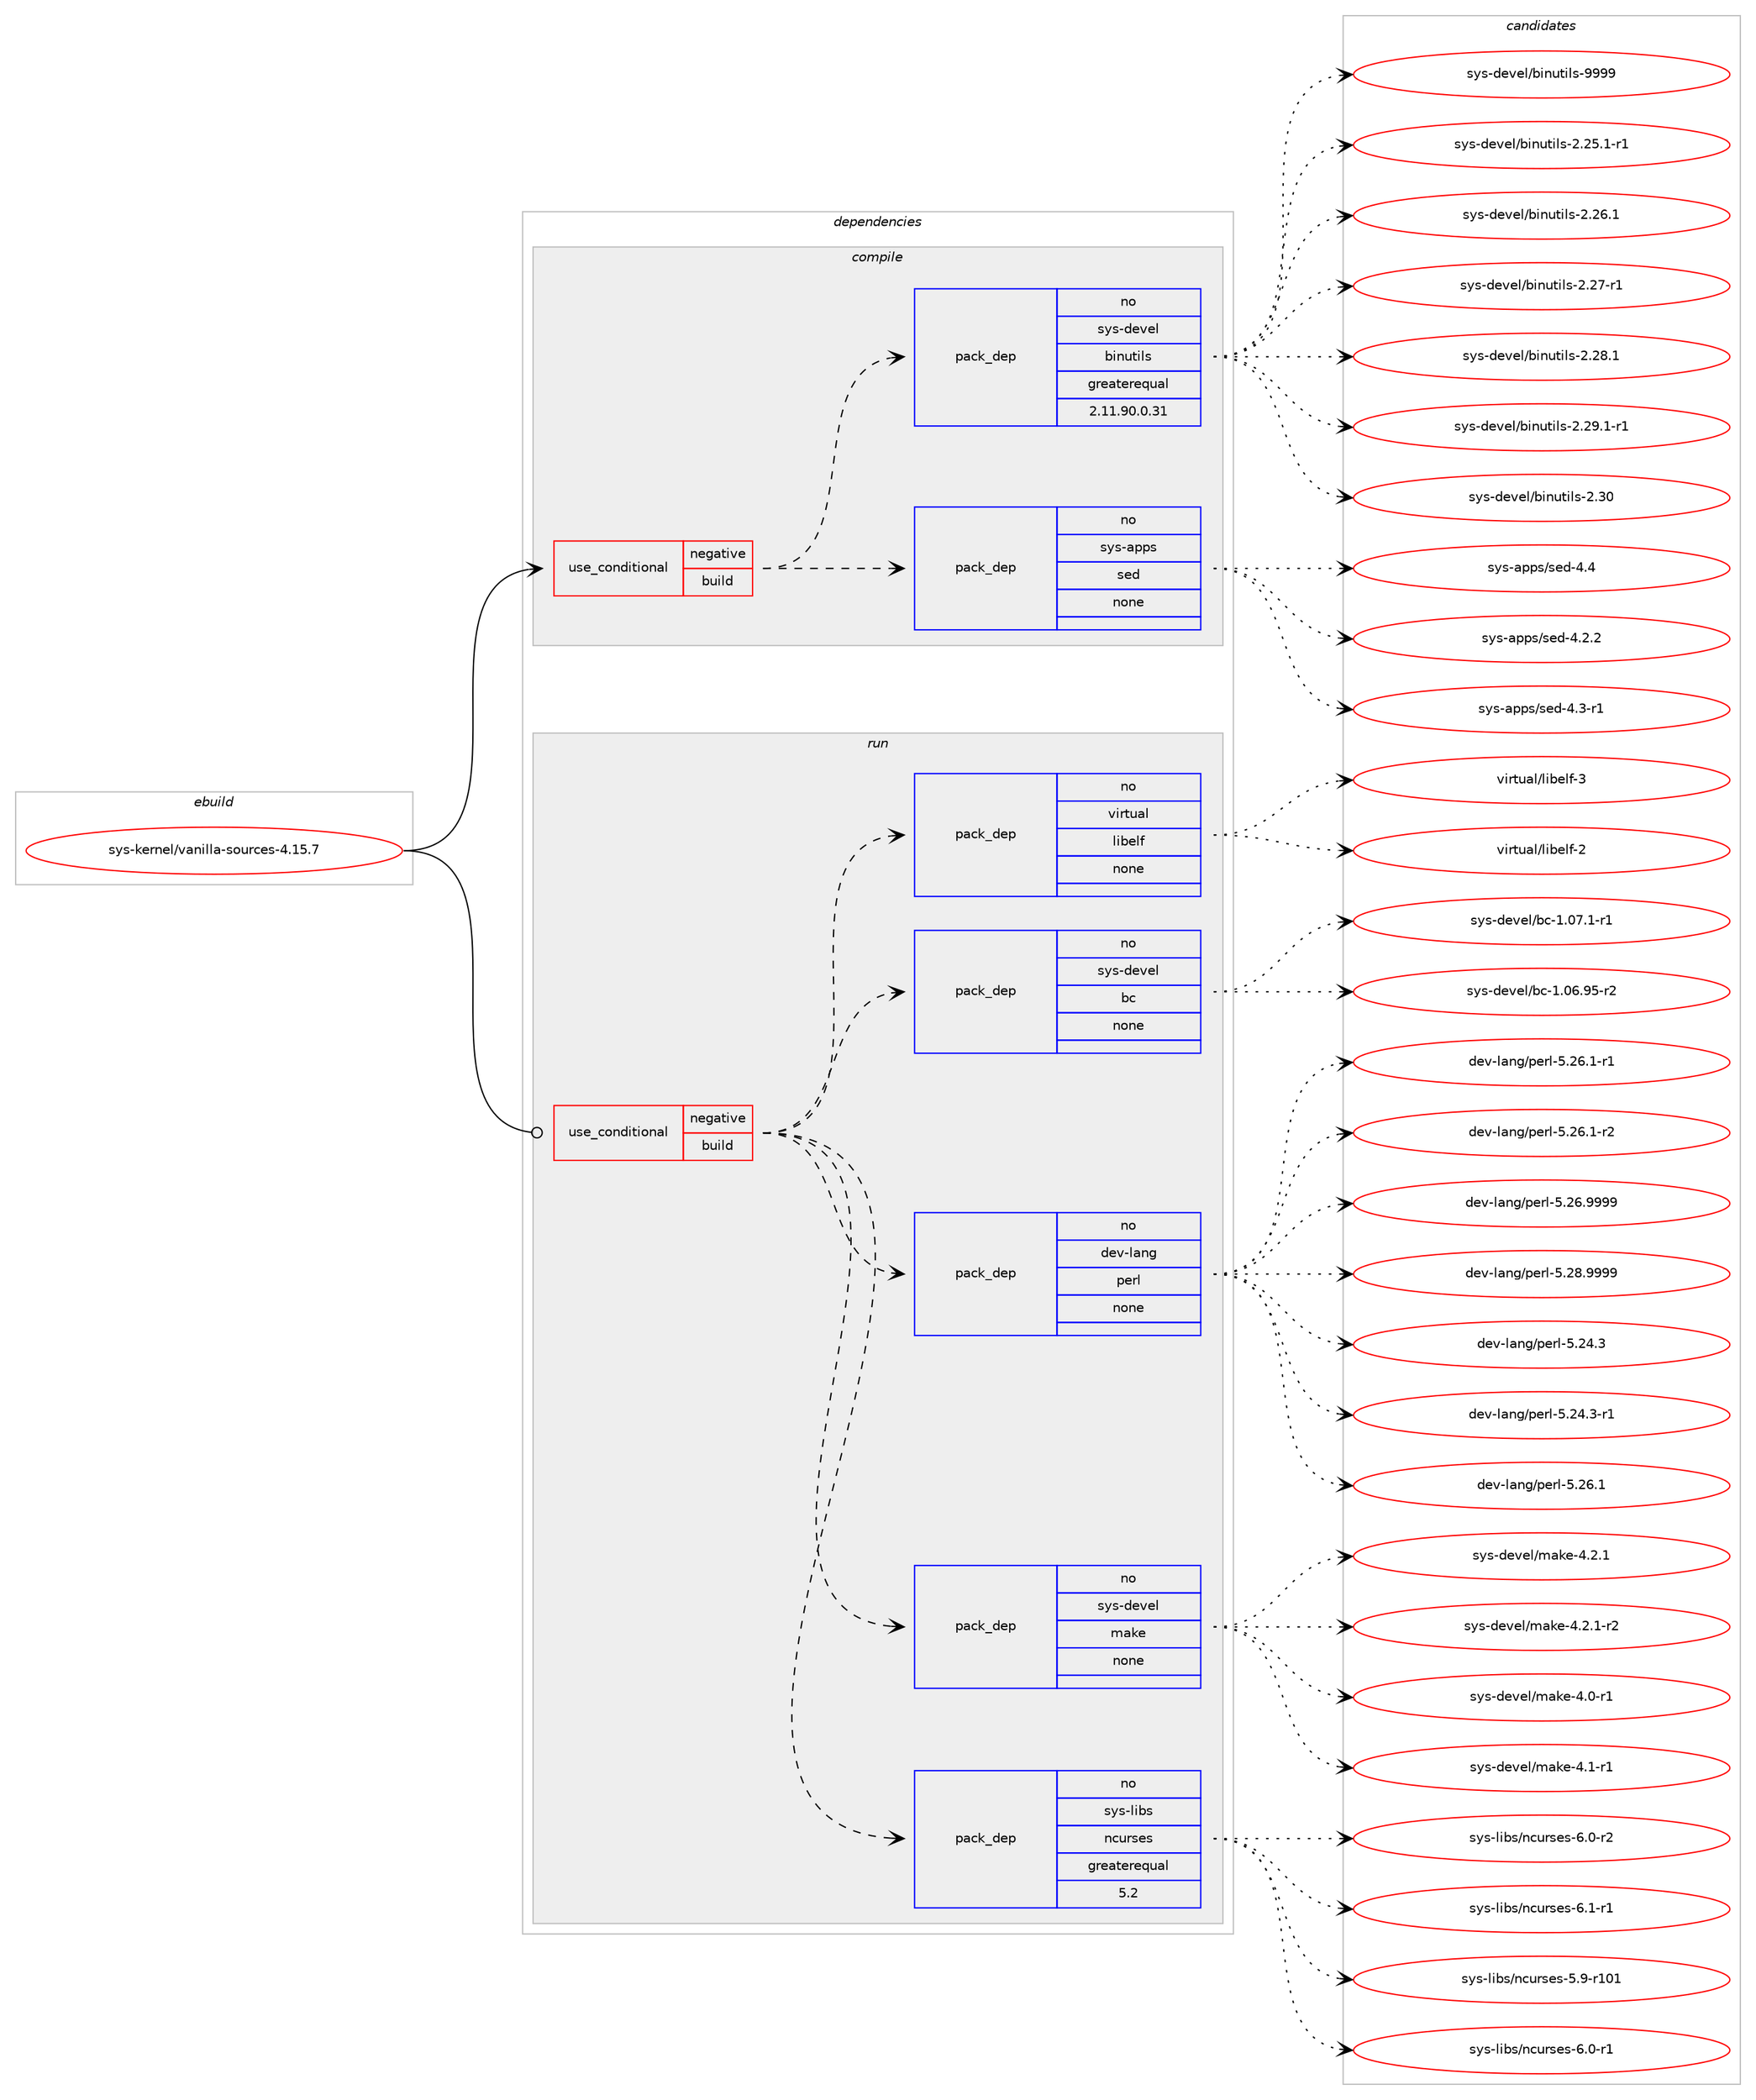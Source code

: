 digraph prolog {

# *************
# Graph options
# *************

newrank=true;
concentrate=true;
compound=true;
graph [rankdir=LR,fontname=Helvetica,fontsize=10,ranksep=1.5];#, ranksep=2.5, nodesep=0.2];
edge  [arrowhead=vee];
node  [fontname=Helvetica,fontsize=10];

# **********
# The ebuild
# **********

subgraph cluster_leftcol {
color=gray;
rank=same;
label=<<i>ebuild</i>>;
id [label="sys-kernel/vanilla-sources-4.15.7", color=red, width=4, href="../sys-kernel/vanilla-sources-4.15.7.svg"];
}

# ****************
# The dependencies
# ****************

subgraph cluster_midcol {
color=gray;
label=<<i>dependencies</i>>;
subgraph cluster_compile {
fillcolor="#eeeeee";
style=filled;
label=<<i>compile</i>>;
subgraph cond1089 {
dependency8523 [label=<<TABLE BORDER="0" CELLBORDER="1" CELLSPACING="0" CELLPADDING="4"><TR><TD ROWSPAN="3" CELLPADDING="10">use_conditional</TD></TR><TR><TD>negative</TD></TR><TR><TD>build</TD></TR></TABLE>>, shape=none, color=red];
subgraph pack7365 {
dependency8524 [label=<<TABLE BORDER="0" CELLBORDER="1" CELLSPACING="0" CELLPADDING="4" WIDTH="220"><TR><TD ROWSPAN="6" CELLPADDING="30">pack_dep</TD></TR><TR><TD WIDTH="110">no</TD></TR><TR><TD>sys-apps</TD></TR><TR><TD>sed</TD></TR><TR><TD>none</TD></TR><TR><TD></TD></TR></TABLE>>, shape=none, color=blue];
}
dependency8523:e -> dependency8524:w [weight=20,style="dashed",arrowhead="vee"];
subgraph pack7366 {
dependency8525 [label=<<TABLE BORDER="0" CELLBORDER="1" CELLSPACING="0" CELLPADDING="4" WIDTH="220"><TR><TD ROWSPAN="6" CELLPADDING="30">pack_dep</TD></TR><TR><TD WIDTH="110">no</TD></TR><TR><TD>sys-devel</TD></TR><TR><TD>binutils</TD></TR><TR><TD>greaterequal</TD></TR><TR><TD>2.11.90.0.31</TD></TR></TABLE>>, shape=none, color=blue];
}
dependency8523:e -> dependency8525:w [weight=20,style="dashed",arrowhead="vee"];
}
id:e -> dependency8523:w [weight=20,style="solid",arrowhead="vee"];
}
subgraph cluster_compileandrun {
fillcolor="#eeeeee";
style=filled;
label=<<i>compile and run</i>>;
}
subgraph cluster_run {
fillcolor="#eeeeee";
style=filled;
label=<<i>run</i>>;
subgraph cond1090 {
dependency8526 [label=<<TABLE BORDER="0" CELLBORDER="1" CELLSPACING="0" CELLPADDING="4"><TR><TD ROWSPAN="3" CELLPADDING="10">use_conditional</TD></TR><TR><TD>negative</TD></TR><TR><TD>build</TD></TR></TABLE>>, shape=none, color=red];
subgraph pack7367 {
dependency8527 [label=<<TABLE BORDER="0" CELLBORDER="1" CELLSPACING="0" CELLPADDING="4" WIDTH="220"><TR><TD ROWSPAN="6" CELLPADDING="30">pack_dep</TD></TR><TR><TD WIDTH="110">no</TD></TR><TR><TD>sys-libs</TD></TR><TR><TD>ncurses</TD></TR><TR><TD>greaterequal</TD></TR><TR><TD>5.2</TD></TR></TABLE>>, shape=none, color=blue];
}
dependency8526:e -> dependency8527:w [weight=20,style="dashed",arrowhead="vee"];
subgraph pack7368 {
dependency8528 [label=<<TABLE BORDER="0" CELLBORDER="1" CELLSPACING="0" CELLPADDING="4" WIDTH="220"><TR><TD ROWSPAN="6" CELLPADDING="30">pack_dep</TD></TR><TR><TD WIDTH="110">no</TD></TR><TR><TD>sys-devel</TD></TR><TR><TD>make</TD></TR><TR><TD>none</TD></TR><TR><TD></TD></TR></TABLE>>, shape=none, color=blue];
}
dependency8526:e -> dependency8528:w [weight=20,style="dashed",arrowhead="vee"];
subgraph pack7369 {
dependency8529 [label=<<TABLE BORDER="0" CELLBORDER="1" CELLSPACING="0" CELLPADDING="4" WIDTH="220"><TR><TD ROWSPAN="6" CELLPADDING="30">pack_dep</TD></TR><TR><TD WIDTH="110">no</TD></TR><TR><TD>dev-lang</TD></TR><TR><TD>perl</TD></TR><TR><TD>none</TD></TR><TR><TD></TD></TR></TABLE>>, shape=none, color=blue];
}
dependency8526:e -> dependency8529:w [weight=20,style="dashed",arrowhead="vee"];
subgraph pack7370 {
dependency8530 [label=<<TABLE BORDER="0" CELLBORDER="1" CELLSPACING="0" CELLPADDING="4" WIDTH="220"><TR><TD ROWSPAN="6" CELLPADDING="30">pack_dep</TD></TR><TR><TD WIDTH="110">no</TD></TR><TR><TD>sys-devel</TD></TR><TR><TD>bc</TD></TR><TR><TD>none</TD></TR><TR><TD></TD></TR></TABLE>>, shape=none, color=blue];
}
dependency8526:e -> dependency8530:w [weight=20,style="dashed",arrowhead="vee"];
subgraph pack7371 {
dependency8531 [label=<<TABLE BORDER="0" CELLBORDER="1" CELLSPACING="0" CELLPADDING="4" WIDTH="220"><TR><TD ROWSPAN="6" CELLPADDING="30">pack_dep</TD></TR><TR><TD WIDTH="110">no</TD></TR><TR><TD>virtual</TD></TR><TR><TD>libelf</TD></TR><TR><TD>none</TD></TR><TR><TD></TD></TR></TABLE>>, shape=none, color=blue];
}
dependency8526:e -> dependency8531:w [weight=20,style="dashed",arrowhead="vee"];
}
id:e -> dependency8526:w [weight=20,style="solid",arrowhead="odot"];
}
}

# **************
# The candidates
# **************

subgraph cluster_choices {
rank=same;
color=gray;
label=<<i>candidates</i>>;

subgraph choice7365 {
color=black;
nodesep=1;
choice115121115459711211211547115101100455246504650 [label="sys-apps/sed-4.2.2", color=red, width=4,href="../sys-apps/sed-4.2.2.svg"];
choice115121115459711211211547115101100455246514511449 [label="sys-apps/sed-4.3-r1", color=red, width=4,href="../sys-apps/sed-4.3-r1.svg"];
choice11512111545971121121154711510110045524652 [label="sys-apps/sed-4.4", color=red, width=4,href="../sys-apps/sed-4.4.svg"];
dependency8524:e -> choice115121115459711211211547115101100455246504650:w [style=dotted,weight="100"];
dependency8524:e -> choice115121115459711211211547115101100455246514511449:w [style=dotted,weight="100"];
dependency8524:e -> choice11512111545971121121154711510110045524652:w [style=dotted,weight="100"];
}
subgraph choice7366 {
color=black;
nodesep=1;
choice115121115451001011181011084798105110117116105108115455046505346494511449 [label="sys-devel/binutils-2.25.1-r1", color=red, width=4,href="../sys-devel/binutils-2.25.1-r1.svg"];
choice11512111545100101118101108479810511011711610510811545504650544649 [label="sys-devel/binutils-2.26.1", color=red, width=4,href="../sys-devel/binutils-2.26.1.svg"];
choice11512111545100101118101108479810511011711610510811545504650554511449 [label="sys-devel/binutils-2.27-r1", color=red, width=4,href="../sys-devel/binutils-2.27-r1.svg"];
choice11512111545100101118101108479810511011711610510811545504650564649 [label="sys-devel/binutils-2.28.1", color=red, width=4,href="../sys-devel/binutils-2.28.1.svg"];
choice115121115451001011181011084798105110117116105108115455046505746494511449 [label="sys-devel/binutils-2.29.1-r1", color=red, width=4,href="../sys-devel/binutils-2.29.1-r1.svg"];
choice1151211154510010111810110847981051101171161051081154550465148 [label="sys-devel/binutils-2.30", color=red, width=4,href="../sys-devel/binutils-2.30.svg"];
choice1151211154510010111810110847981051101171161051081154557575757 [label="sys-devel/binutils-9999", color=red, width=4,href="../sys-devel/binutils-9999.svg"];
dependency8525:e -> choice115121115451001011181011084798105110117116105108115455046505346494511449:w [style=dotted,weight="100"];
dependency8525:e -> choice11512111545100101118101108479810511011711610510811545504650544649:w [style=dotted,weight="100"];
dependency8525:e -> choice11512111545100101118101108479810511011711610510811545504650554511449:w [style=dotted,weight="100"];
dependency8525:e -> choice11512111545100101118101108479810511011711610510811545504650564649:w [style=dotted,weight="100"];
dependency8525:e -> choice115121115451001011181011084798105110117116105108115455046505746494511449:w [style=dotted,weight="100"];
dependency8525:e -> choice1151211154510010111810110847981051101171161051081154550465148:w [style=dotted,weight="100"];
dependency8525:e -> choice1151211154510010111810110847981051101171161051081154557575757:w [style=dotted,weight="100"];
}
subgraph choice7367 {
color=black;
nodesep=1;
choice115121115451081059811547110991171141151011154553465745114494849 [label="sys-libs/ncurses-5.9-r101", color=red, width=4,href="../sys-libs/ncurses-5.9-r101.svg"];
choice11512111545108105981154711099117114115101115455446484511449 [label="sys-libs/ncurses-6.0-r1", color=red, width=4,href="../sys-libs/ncurses-6.0-r1.svg"];
choice11512111545108105981154711099117114115101115455446484511450 [label="sys-libs/ncurses-6.0-r2", color=red, width=4,href="../sys-libs/ncurses-6.0-r2.svg"];
choice11512111545108105981154711099117114115101115455446494511449 [label="sys-libs/ncurses-6.1-r1", color=red, width=4,href="../sys-libs/ncurses-6.1-r1.svg"];
dependency8527:e -> choice115121115451081059811547110991171141151011154553465745114494849:w [style=dotted,weight="100"];
dependency8527:e -> choice11512111545108105981154711099117114115101115455446484511449:w [style=dotted,weight="100"];
dependency8527:e -> choice11512111545108105981154711099117114115101115455446484511450:w [style=dotted,weight="100"];
dependency8527:e -> choice11512111545108105981154711099117114115101115455446494511449:w [style=dotted,weight="100"];
}
subgraph choice7368 {
color=black;
nodesep=1;
choice115121115451001011181011084710997107101455246484511449 [label="sys-devel/make-4.0-r1", color=red, width=4,href="../sys-devel/make-4.0-r1.svg"];
choice115121115451001011181011084710997107101455246494511449 [label="sys-devel/make-4.1-r1", color=red, width=4,href="../sys-devel/make-4.1-r1.svg"];
choice115121115451001011181011084710997107101455246504649 [label="sys-devel/make-4.2.1", color=red, width=4,href="../sys-devel/make-4.2.1.svg"];
choice1151211154510010111810110847109971071014552465046494511450 [label="sys-devel/make-4.2.1-r2", color=red, width=4,href="../sys-devel/make-4.2.1-r2.svg"];
dependency8528:e -> choice115121115451001011181011084710997107101455246484511449:w [style=dotted,weight="100"];
dependency8528:e -> choice115121115451001011181011084710997107101455246494511449:w [style=dotted,weight="100"];
dependency8528:e -> choice115121115451001011181011084710997107101455246504649:w [style=dotted,weight="100"];
dependency8528:e -> choice1151211154510010111810110847109971071014552465046494511450:w [style=dotted,weight="100"];
}
subgraph choice7369 {
color=black;
nodesep=1;
choice10010111845108971101034711210111410845534650524651 [label="dev-lang/perl-5.24.3", color=red, width=4,href="../dev-lang/perl-5.24.3.svg"];
choice100101118451089711010347112101114108455346505246514511449 [label="dev-lang/perl-5.24.3-r1", color=red, width=4,href="../dev-lang/perl-5.24.3-r1.svg"];
choice10010111845108971101034711210111410845534650544649 [label="dev-lang/perl-5.26.1", color=red, width=4,href="../dev-lang/perl-5.26.1.svg"];
choice100101118451089711010347112101114108455346505446494511449 [label="dev-lang/perl-5.26.1-r1", color=red, width=4,href="../dev-lang/perl-5.26.1-r1.svg"];
choice100101118451089711010347112101114108455346505446494511450 [label="dev-lang/perl-5.26.1-r2", color=red, width=4,href="../dev-lang/perl-5.26.1-r2.svg"];
choice10010111845108971101034711210111410845534650544657575757 [label="dev-lang/perl-5.26.9999", color=red, width=4,href="../dev-lang/perl-5.26.9999.svg"];
choice10010111845108971101034711210111410845534650564657575757 [label="dev-lang/perl-5.28.9999", color=red, width=4,href="../dev-lang/perl-5.28.9999.svg"];
dependency8529:e -> choice10010111845108971101034711210111410845534650524651:w [style=dotted,weight="100"];
dependency8529:e -> choice100101118451089711010347112101114108455346505246514511449:w [style=dotted,weight="100"];
dependency8529:e -> choice10010111845108971101034711210111410845534650544649:w [style=dotted,weight="100"];
dependency8529:e -> choice100101118451089711010347112101114108455346505446494511449:w [style=dotted,weight="100"];
dependency8529:e -> choice100101118451089711010347112101114108455346505446494511450:w [style=dotted,weight="100"];
dependency8529:e -> choice10010111845108971101034711210111410845534650544657575757:w [style=dotted,weight="100"];
dependency8529:e -> choice10010111845108971101034711210111410845534650564657575757:w [style=dotted,weight="100"];
}
subgraph choice7370 {
color=black;
nodesep=1;
choice1151211154510010111810110847989945494648544657534511450 [label="sys-devel/bc-1.06.95-r2", color=red, width=4,href="../sys-devel/bc-1.06.95-r2.svg"];
choice11512111545100101118101108479899454946485546494511449 [label="sys-devel/bc-1.07.1-r1", color=red, width=4,href="../sys-devel/bc-1.07.1-r1.svg"];
dependency8530:e -> choice1151211154510010111810110847989945494648544657534511450:w [style=dotted,weight="100"];
dependency8530:e -> choice11512111545100101118101108479899454946485546494511449:w [style=dotted,weight="100"];
}
subgraph choice7371 {
color=black;
nodesep=1;
choice1181051141161179710847108105981011081024550 [label="virtual/libelf-2", color=red, width=4,href="../virtual/libelf-2.svg"];
choice1181051141161179710847108105981011081024551 [label="virtual/libelf-3", color=red, width=4,href="../virtual/libelf-3.svg"];
dependency8531:e -> choice1181051141161179710847108105981011081024550:w [style=dotted,weight="100"];
dependency8531:e -> choice1181051141161179710847108105981011081024551:w [style=dotted,weight="100"];
}
}

}

